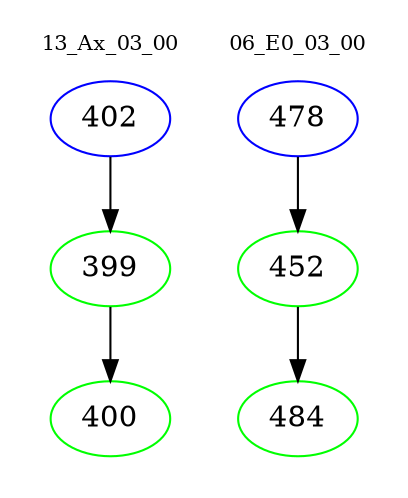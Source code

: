 digraph{
subgraph cluster_0 {
color = white
label = "13_Ax_03_00";
fontsize=10;
T0_402 [label="402", color="blue"]
T0_402 -> T0_399 [color="black"]
T0_399 [label="399", color="green"]
T0_399 -> T0_400 [color="black"]
T0_400 [label="400", color="green"]
}
subgraph cluster_1 {
color = white
label = "06_E0_03_00";
fontsize=10;
T1_478 [label="478", color="blue"]
T1_478 -> T1_452 [color="black"]
T1_452 [label="452", color="green"]
T1_452 -> T1_484 [color="black"]
T1_484 [label="484", color="green"]
}
}

